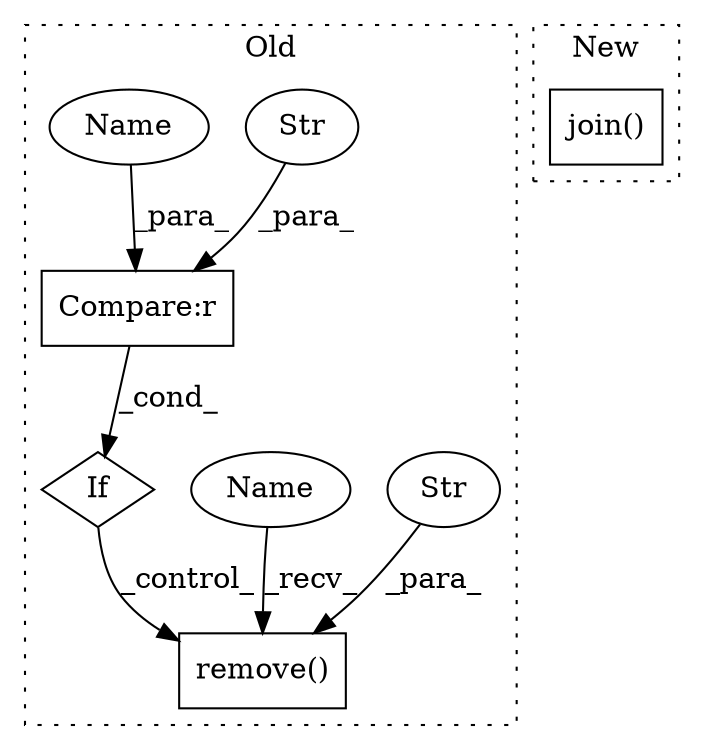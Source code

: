 digraph G {
subgraph cluster0 {
1 [label="remove()" a="75" s="9798,9820" l="15,1" shape="box"];
3 [label="Str" a="66" s="9813" l="7" shape="ellipse"];
4 [label="If" a="96" s="9763" l="3" shape="diamond"];
5 [label="Compare:r" a="40" s="9766" l="18" shape="box"];
6 [label="Str" a="66" s="9766" l="7" shape="ellipse"];
7 [label="Name" a="87" s="9798" l="7" shape="ellipse"];
8 [label="Name" a="87" s="9777" l="7" shape="ellipse"];
label = "Old";
style="dotted";
}
subgraph cluster1 {
2 [label="join()" a="75" s="9800,9831" l="13,1" shape="box"];
label = "New";
style="dotted";
}
3 -> 1 [label="_para_"];
4 -> 1 [label="_control_"];
5 -> 4 [label="_cond_"];
6 -> 5 [label="_para_"];
7 -> 1 [label="_recv_"];
8 -> 5 [label="_para_"];
}